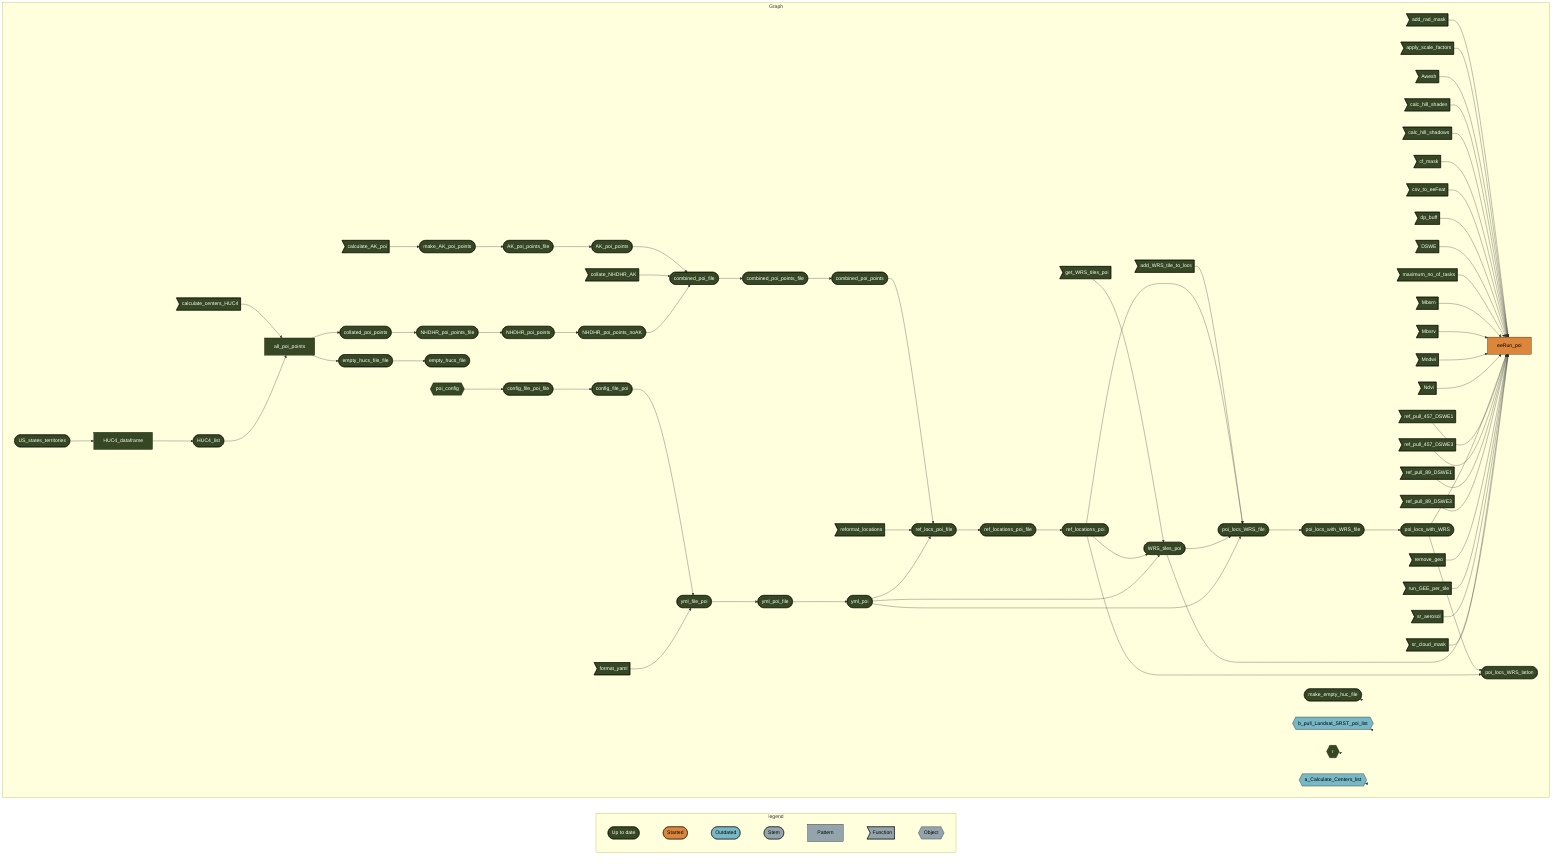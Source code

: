 graph LR
  subgraph legend
    direction LR
    x7420bd9270f8d27d([""Up to date""]):::uptodate --- x5b3426b4c7fa7dbc([""Started""]):::started
    x5b3426b4c7fa7dbc([""Started""]):::started --- x0a52b03877696646([""Outdated""]):::outdated
    x0a52b03877696646([""Outdated""]):::outdated --- xbf4603d6c2c2ad6b([""Stem""]):::none
    xbf4603d6c2c2ad6b([""Stem""]):::none --- x70a5fa6bea6f298d[""Pattern""]:::none
    x70a5fa6bea6f298d[""Pattern""]:::none --- xf0bce276fe2b9d3e>""Function""]:::none
    xf0bce276fe2b9d3e>""Function""]:::none --- x5bffbffeae195fc9{{""Object""}}:::none
  end
  subgraph Graph
    direction LR
    x2c0456c7217116f1>"calculate_centers_HUC4"]:::uptodate --> xf47f79c35e045110["all_poi_points"]:::uptodate
    xd288ec88382fd531(["HUC4_list"]):::uptodate --> xf47f79c35e045110["all_poi_points"]:::uptodate
    xf9d62ca5cd648f09(["config_file_poi_file"]):::uptodate --> x13fae823316e7a09(["config_file_poi"]):::uptodate
    xf47f79c35e045110["all_poi_points"]:::uptodate --> x0e80a0b3aa63f1e9(["collated_poi_points"]):::uptodate
    x7c30997b2dacad3c(["NHDHR_poi_points"]):::uptodate --> xa686a3a91e8f4a73(["NHDHR_poi_points_noAK"]):::uptodate
    x6daa4976b8ebcb0b(["yml_poi_file"]):::uptodate --> xae4a8f952ca57c57(["yml_poi"]):::uptodate
    xe0a431e082d2b6f7(["yml_file_poi"]):::uptodate --> x6daa4976b8ebcb0b(["yml_poi_file"]):::uptodate
    x56d52fb2b7d8265c>"add_WRS_tile_to_locs"]:::uptodate --> x6ab352dd37d62329(["poi_locs_WRS_file"]):::uptodate
    x1197f9614ffcfc77(["ref_locations_poi"]):::uptodate --> x6ab352dd37d62329(["poi_locs_WRS_file"]):::uptodate
    x30e568fb686c43d2(["WRS_tiles_poi"]):::uptodate --> x6ab352dd37d62329(["poi_locs_WRS_file"]):::uptodate
    xae4a8f952ca57c57(["yml_poi"]):::uptodate --> x6ab352dd37d62329(["poi_locs_WRS_file"]):::uptodate
    xf47f79c35e045110["all_poi_points"]:::uptodate --> x5782ee7b5f1f3a55(["empty_hucs_file_file"]):::uptodate
    xb7c2e4e3c478a530(["combined_poi_points"]):::uptodate --> x51b616e240cdf62e(["ref_locs_poi_file"]):::uptodate
    x7e9e561d284f9da7>"reformat_locations"]:::uptodate --> x51b616e240cdf62e(["ref_locs_poi_file"]):::uptodate
    xae4a8f952ca57c57(["yml_poi"]):::uptodate --> x51b616e240cdf62e(["ref_locs_poi_file"]):::uptodate
    x2d2227879ad72a9d{{"poi_config"}}:::uptodate --> xf9d62ca5cd648f09(["config_file_poi_file"]):::uptodate
    x51b616e240cdf62e(["ref_locs_poi_file"]):::uptodate --> x37bf9ad1412550ac(["ref_locations_poi_file"]):::uptodate
    x8990c636ae27413a(["make_AK_poi_points"]):::uptodate --> x1e45a41c07a3238d(["AK_poi_points_file"]):::uptodate
    x94ec576089d222c0(["AK_poi_points"]):::uptodate --> x8523d1b0728d44d8(["combined_poi_file"]):::uptodate
    xf20d47e4fd13ba22>"collate_NHDHR_AK"]:::uptodate --> x8523d1b0728d44d8(["combined_poi_file"]):::uptodate
    xa686a3a91e8f4a73(["NHDHR_poi_points_noAK"]):::uptodate --> x8523d1b0728d44d8(["combined_poi_file"]):::uptodate
    x4b49df1faec88974(["US_states_territories"]):::uptodate --> x563e63e40cc2048a["HUC4_dataframe"]:::uptodate
    x5782ee7b5f1f3a55(["empty_hucs_file_file"]):::uptodate --> x36cc737b097c7596(["empty_hucs_file"]):::uptodate
    x1e45a41c07a3238d(["AK_poi_points_file"]):::uptodate --> x94ec576089d222c0(["AK_poi_points"]):::uptodate
    x13fae823316e7a09(["config_file_poi"]):::uptodate --> xe0a431e082d2b6f7(["yml_file_poi"]):::uptodate
    x92238c3a17dd0683>"format_yaml"]:::uptodate --> xe0a431e082d2b6f7(["yml_file_poi"]):::uptodate
    x5ef815c8fa47ac54>"add_rad_mask"]:::uptodate --> x2a394bce28614e78["eeRun_poi"]:::started
    x84453913f719915e>"apply_scale_factors"]:::uptodate --> x2a394bce28614e78["eeRun_poi"]:::started
    x59edb8b02daa6d5a>"Awesh"]:::uptodate --> x2a394bce28614e78["eeRun_poi"]:::started
    x0f8de60eae52d53b>"calc_hill_shades"]:::uptodate --> x2a394bce28614e78["eeRun_poi"]:::started
    xc9dce0355f53dda3>"calc_hill_shadows"]:::uptodate --> x2a394bce28614e78["eeRun_poi"]:::started
    x04e4ba55fa00a818>"cf_mask"]:::uptodate --> x2a394bce28614e78["eeRun_poi"]:::started
    xb44107ce7321b92b>"csv_to_eeFeat"]:::uptodate --> x2a394bce28614e78["eeRun_poi"]:::started
    x925b016f6a3174cc>"dp_buff"]:::uptodate --> x2a394bce28614e78["eeRun_poi"]:::started
    xb6d4851cfb2fcb3f>"DSWE"]:::uptodate --> x2a394bce28614e78["eeRun_poi"]:::started
    xa1b00a6a24feae90>"maximum_no_of_tasks"]:::uptodate --> x2a394bce28614e78["eeRun_poi"]:::started
    x5876938c74db089c>"Mbsrn"]:::uptodate --> x2a394bce28614e78["eeRun_poi"]:::started
    x7a0f4c3c9754d81a>"Mbsrv"]:::uptodate --> x2a394bce28614e78["eeRun_poi"]:::started
    x26a43ebf63ea10b1>"Mndwi"]:::uptodate --> x2a394bce28614e78["eeRun_poi"]:::started
    x0fc44cc4a8c12d0e>"Ndvi"]:::uptodate --> x2a394bce28614e78["eeRun_poi"]:::started
    xa692d5c268f979fd(["poi_locs_with_WRS"]):::uptodate --> x2a394bce28614e78["eeRun_poi"]:::started
    x21da50555a8db890>"ref_pull_457_DSWE1"]:::uptodate --> x2a394bce28614e78["eeRun_poi"]:::started
    xf518ecaed310b138>"ref_pull_457_DSWE3"]:::uptodate --> x2a394bce28614e78["eeRun_poi"]:::started
    xa673315c51d8344b>"ref_pull_89_DSWE1"]:::uptodate --> x2a394bce28614e78["eeRun_poi"]:::started
    x6379cb992a359e9c>"ref_pull_89_DSWE3"]:::uptodate --> x2a394bce28614e78["eeRun_poi"]:::started
    xe2b9413061edfe7e>"remove_geo"]:::uptodate --> x2a394bce28614e78["eeRun_poi"]:::started
    x0a305bda65b2a6ae>"run_GEE_per_tile"]:::uptodate --> x2a394bce28614e78["eeRun_poi"]:::started
    x703be9645c628f4d>"sr_aerosol"]:::uptodate --> x2a394bce28614e78["eeRun_poi"]:::started
    xde04bbe2fe2a1e81>"sr_cloud_mask"]:::uptodate --> x2a394bce28614e78["eeRun_poi"]:::started
    x30e568fb686c43d2(["WRS_tiles_poi"]):::uptodate --> x2a394bce28614e78["eeRun_poi"]:::started
    x4e72e6e438399bd5>"get_WRS_tiles_poi"]:::uptodate --> x30e568fb686c43d2(["WRS_tiles_poi"]):::uptodate
    x1197f9614ffcfc77(["ref_locations_poi"]):::uptodate --> x30e568fb686c43d2(["WRS_tiles_poi"]):::uptodate
    xae4a8f952ca57c57(["yml_poi"]):::uptodate --> x30e568fb686c43d2(["WRS_tiles_poi"]):::uptodate
    x6ab352dd37d62329(["poi_locs_WRS_file"]):::uptodate --> x30d2651766b41558(["poi_locs_with_WRS_file"]):::uptodate
    x374d007457c599ab(["NHDHR_poi_points_file"]):::uptodate --> x7c30997b2dacad3c(["NHDHR_poi_points"]):::uptodate
    x666819ed6cb97b5b(["combined_poi_points_file"]):::uptodate --> xb7c2e4e3c478a530(["combined_poi_points"]):::uptodate
    x37bf9ad1412550ac(["ref_locations_poi_file"]):::uptodate --> x1197f9614ffcfc77(["ref_locations_poi"]):::uptodate
    xc512100d57791085>"calculate_AK_poi"]:::uptodate --> x8990c636ae27413a(["make_AK_poi_points"]):::uptodate
    x563e63e40cc2048a["HUC4_dataframe"]:::uptodate --> xd288ec88382fd531(["HUC4_list"]):::uptodate
    xa692d5c268f979fd(["poi_locs_with_WRS"]):::uptodate --> x095cc7b52695a5bf(["poi_locs_WRS_latlon"]):::uptodate
    x1197f9614ffcfc77(["ref_locations_poi"]):::uptodate --> x095cc7b52695a5bf(["poi_locs_WRS_latlon"]):::uptodate
    x30d2651766b41558(["poi_locs_with_WRS_file"]):::uptodate --> xa692d5c268f979fd(["poi_locs_with_WRS"]):::uptodate
    x8523d1b0728d44d8(["combined_poi_file"]):::uptodate --> x666819ed6cb97b5b(["combined_poi_points_file"]):::uptodate
    x0e80a0b3aa63f1e9(["collated_poi_points"]):::uptodate --> x374d007457c599ab(["NHDHR_poi_points_file"]):::uptodate
    x992c5ff226ae9b16(["make_empty_huc_file"]):::uptodate --> x992c5ff226ae9b16(["make_empty_huc_file"]):::uptodate
    x62555365201e4101{{"b_pull_Landsat_SRST_poi_list"}}:::outdated --> x62555365201e4101{{"b_pull_Landsat_SRST_poi_list"}}:::outdated
    x41ccf6529b0966b6{{"r"}}:::uptodate --> x41ccf6529b0966b6{{"r"}}:::uptodate
    x63a44b4091e88968{{"a_Calculate_Centers_list"}}:::outdated --> x63a44b4091e88968{{"a_Calculate_Centers_list"}}:::outdated
  end
  classDef uptodate stroke:#000000,color:#ffffff,fill:#354823;
  classDef started stroke:#000000,color:#000000,fill:#DC863B;
  classDef outdated stroke:#000000,color:#000000,fill:#78B7C5;
  classDef none stroke:#000000,color:#000000,fill:#94a4ac;
  linkStyle 0 stroke-width:0px;
  linkStyle 1 stroke-width:0px;
  linkStyle 2 stroke-width:0px;
  linkStyle 3 stroke-width:0px;
  linkStyle 4 stroke-width:0px;
  linkStyle 5 stroke-width:0px;
  linkStyle 70 stroke-width:0px;
  linkStyle 71 stroke-width:0px;
  linkStyle 72 stroke-width:0px;
  linkStyle 73 stroke-width:0px;